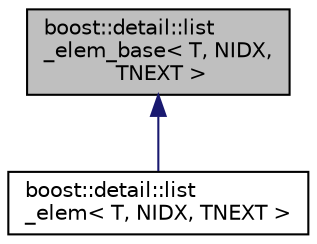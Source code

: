 digraph "boost::detail::list_elem_base&lt; T, NIDX, TNEXT &gt;"
{
  edge [fontname="Helvetica",fontsize="10",labelfontname="Helvetica",labelfontsize="10"];
  node [fontname="Helvetica",fontsize="10",shape=record];
  Node1 [label="boost::detail::list\l_elem_base\< T, NIDX,\l TNEXT \>",height=0.2,width=0.4,color="black", fillcolor="grey75", style="filled", fontcolor="black"];
  Node1 -> Node2 [dir="back",color="midnightblue",fontsize="10",style="solid",fontname="Helvetica"];
  Node2 [label="boost::detail::list\l_elem\< T, NIDX, TNEXT \>",height=0.2,width=0.4,color="black", fillcolor="white", style="filled",URL="$structboost_1_1detail_1_1list__elem.html"];
}
